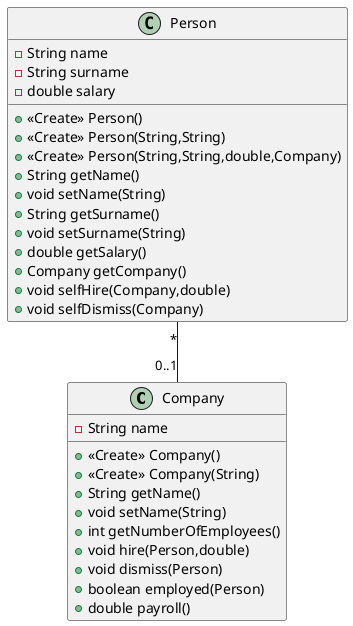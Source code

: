 @startuml
class Company {
- String name
+ <<Create>> Company()
+ <<Create>> Company(String)
+ String getName()
+ void setName(String)
+ int getNumberOfEmployees()
+ void hire(Person,double)
+ void dismiss(Person)
+ boolean employed(Person)
+ double payroll()
}
class Person {
- String name
- String surname
- double salary
+ <<Create>> Person()
+ <<Create>> Person(String,String)
+ <<Create>> Person(String,String,double,Company)
+ String getName()
+ void setName(String)
+ String getSurname()
+ void setSurname(String)
+ double getSalary()
+ Company getCompany()
+ void selfHire(Company,double)
+ void selfDismiss(Company)
}

Person "*" -- "0..1" Company
@enduml